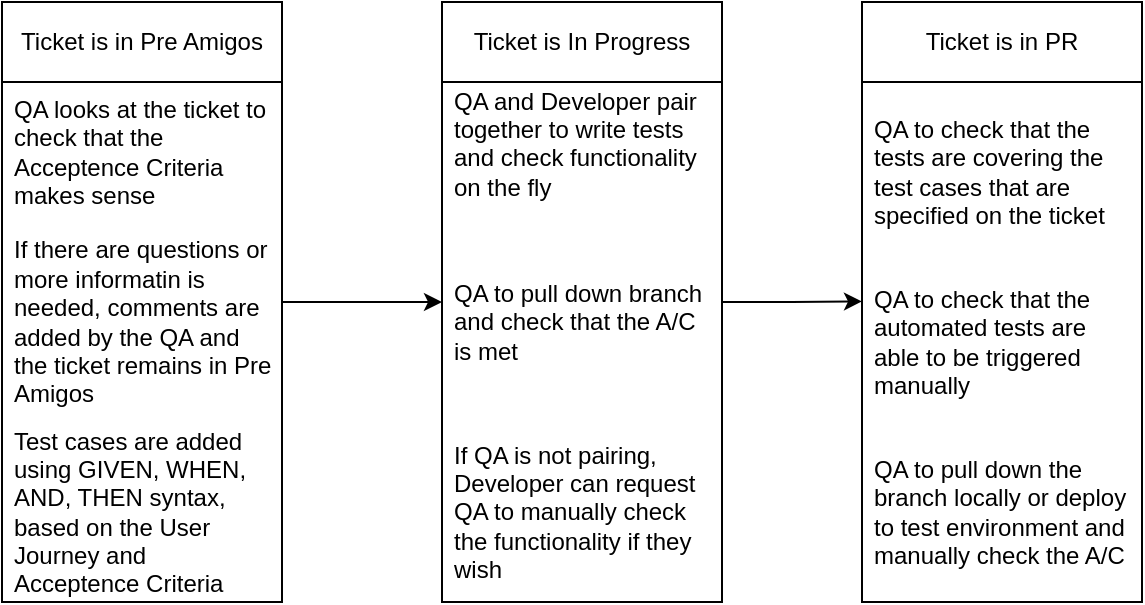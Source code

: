<mxfile version="22.0.8" type="github">
  <diagram name="Page-1" id="V2kCWrqlUJaJBq76G56C">
    <mxGraphModel dx="249" dy="137" grid="1" gridSize="10" guides="1" tooltips="1" connect="1" arrows="1" fold="1" page="1" pageScale="1" pageWidth="2336" pageHeight="1654" math="0" shadow="0">
      <root>
        <mxCell id="0" />
        <mxCell id="1" parent="0" />
        <mxCell id="V5irKSljSjy_MFjIoWEI-18" value="" style="edgeStyle=orthogonalEdgeStyle;rounded=0;orthogonalLoop=1;jettySize=auto;html=1;" edge="1" parent="1" source="V5irKSljSjy_MFjIoWEI-4" target="V5irKSljSjy_MFjIoWEI-14">
          <mxGeometry relative="1" as="geometry" />
        </mxCell>
        <mxCell id="V5irKSljSjy_MFjIoWEI-4" value="Ticket is in Pre Amigos" style="swimlane;fontStyle=0;childLayout=stackLayout;horizontal=1;startSize=40;horizontalStack=0;resizeParent=1;resizeParentMax=0;resizeLast=0;collapsible=1;marginBottom=0;whiteSpace=wrap;html=1;" vertex="1" parent="1">
          <mxGeometry x="70" y="200" width="140" height="300" as="geometry" />
        </mxCell>
        <mxCell id="V5irKSljSjy_MFjIoWEI-5" value="QA looks at the ticket to check that the Acceptence Criteria makes sense" style="text;strokeColor=none;fillColor=none;align=left;verticalAlign=middle;spacingLeft=4;spacingRight=4;overflow=hidden;points=[[0,0.5],[1,0.5]];portConstraint=eastwest;rotatable=0;whiteSpace=wrap;html=1;" vertex="1" parent="V5irKSljSjy_MFjIoWEI-4">
          <mxGeometry y="40" width="140" height="70" as="geometry" />
        </mxCell>
        <mxCell id="V5irKSljSjy_MFjIoWEI-6" value="If there are questions or more informatin is needed, comments are added by the QA and the ticket remains in Pre Amigos" style="text;strokeColor=none;fillColor=none;align=left;verticalAlign=middle;spacingLeft=4;spacingRight=4;overflow=hidden;points=[[0,0.5],[1,0.5]];portConstraint=eastwest;rotatable=0;whiteSpace=wrap;html=1;" vertex="1" parent="V5irKSljSjy_MFjIoWEI-4">
          <mxGeometry y="110" width="140" height="100" as="geometry" />
        </mxCell>
        <mxCell id="V5irKSljSjy_MFjIoWEI-7" value="Test cases are added using GIVEN, WHEN, AND, THEN syntax, based on the User Journey and Acceptence Criteria" style="text;strokeColor=none;fillColor=none;align=left;verticalAlign=middle;spacingLeft=4;spacingRight=4;overflow=hidden;points=[[0,0.5],[1,0.5]];portConstraint=eastwest;rotatable=0;whiteSpace=wrap;html=1;" vertex="1" parent="V5irKSljSjy_MFjIoWEI-4">
          <mxGeometry y="210" width="140" height="90" as="geometry" />
        </mxCell>
        <mxCell id="V5irKSljSjy_MFjIoWEI-10" value="Ticket is in PR" style="swimlane;fontStyle=0;childLayout=stackLayout;horizontal=1;startSize=40;horizontalStack=0;resizeParent=1;resizeParentMax=0;resizeLast=0;collapsible=1;marginBottom=0;whiteSpace=wrap;html=1;" vertex="1" parent="1">
          <mxGeometry x="500" y="200" width="140" height="300" as="geometry" />
        </mxCell>
        <mxCell id="V5irKSljSjy_MFjIoWEI-11" value="QA to check that the tests are covering the test cases that are specified on the ticket" style="text;strokeColor=none;fillColor=none;align=left;verticalAlign=middle;spacingLeft=4;spacingRight=4;overflow=hidden;points=[[0,0.5],[1,0.5]];portConstraint=eastwest;rotatable=0;whiteSpace=wrap;html=1;" vertex="1" parent="V5irKSljSjy_MFjIoWEI-10">
          <mxGeometry y="40" width="140" height="90" as="geometry" />
        </mxCell>
        <mxCell id="V5irKSljSjy_MFjIoWEI-12" value="QA to check that the automated tests are able to be triggered manually" style="text;strokeColor=none;fillColor=none;align=left;verticalAlign=middle;spacingLeft=4;spacingRight=4;overflow=hidden;points=[[0,0.5],[1,0.5]];portConstraint=eastwest;rotatable=0;whiteSpace=wrap;html=1;" vertex="1" parent="V5irKSljSjy_MFjIoWEI-10">
          <mxGeometry y="130" width="140" height="80" as="geometry" />
        </mxCell>
        <mxCell id="V5irKSljSjy_MFjIoWEI-13" value="QA to pull down the branch locally or deploy to test environment and manually check the A/C" style="text;strokeColor=none;fillColor=none;align=left;verticalAlign=middle;spacingLeft=4;spacingRight=4;overflow=hidden;points=[[0,0.5],[1,0.5]];portConstraint=eastwest;rotatable=0;whiteSpace=wrap;html=1;" vertex="1" parent="V5irKSljSjy_MFjIoWEI-10">
          <mxGeometry y="210" width="140" height="90" as="geometry" />
        </mxCell>
        <mxCell id="V5irKSljSjy_MFjIoWEI-14" value="Ticket is In Progress" style="swimlane;fontStyle=0;childLayout=stackLayout;horizontal=1;startSize=40;horizontalStack=0;resizeParent=1;resizeParentMax=0;resizeLast=0;collapsible=1;marginBottom=0;whiteSpace=wrap;html=1;" vertex="1" parent="1">
          <mxGeometry x="290" y="200" width="140" height="300" as="geometry" />
        </mxCell>
        <mxCell id="V5irKSljSjy_MFjIoWEI-16" value="QA and Developer pair together to write tests and check functionality on the fly&lt;br&gt;&lt;br&gt;&lt;br&gt;&lt;br&gt;&lt;br&gt;" style="text;strokeColor=none;fillColor=none;align=left;verticalAlign=middle;spacingLeft=4;spacingRight=4;overflow=hidden;points=[[0,0.5],[1,0.5]];portConstraint=eastwest;rotatable=0;whiteSpace=wrap;html=1;" vertex="1" parent="V5irKSljSjy_MFjIoWEI-14">
          <mxGeometry y="40" width="140" height="70" as="geometry" />
        </mxCell>
        <mxCell id="V5irKSljSjy_MFjIoWEI-27" value="QA to pull down branch and check that the A/C is met" style="text;strokeColor=none;fillColor=none;align=left;verticalAlign=middle;spacingLeft=4;spacingRight=4;overflow=hidden;points=[[0,0.5],[1,0.5]];portConstraint=eastwest;rotatable=0;whiteSpace=wrap;html=1;" vertex="1" parent="V5irKSljSjy_MFjIoWEI-14">
          <mxGeometry y="110" width="140" height="100" as="geometry" />
        </mxCell>
        <mxCell id="V5irKSljSjy_MFjIoWEI-28" value="If QA is not pairing, Developer can request QA to manually check the functionality if they wish" style="text;strokeColor=none;fillColor=none;align=left;verticalAlign=middle;spacingLeft=4;spacingRight=4;overflow=hidden;points=[[0,0.5],[1,0.5]];portConstraint=eastwest;rotatable=0;whiteSpace=wrap;html=1;" vertex="1" parent="V5irKSljSjy_MFjIoWEI-14">
          <mxGeometry y="210" width="140" height="90" as="geometry" />
        </mxCell>
        <mxCell id="V5irKSljSjy_MFjIoWEI-33" value="" style="edgeStyle=orthogonalEdgeStyle;rounded=0;orthogonalLoop=1;jettySize=auto;html=1;entryX=0.013;entryY=0.43;entryDx=0;entryDy=0;entryPerimeter=0;exitX=0.997;exitY=0.4;exitDx=0;exitDy=0;exitPerimeter=0;" edge="1" parent="1" source="V5irKSljSjy_MFjIoWEI-27">
          <mxGeometry relative="1" as="geometry">
            <mxPoint x="440" y="349.76" as="sourcePoint" />
            <mxPoint x="500.0" y="349.71" as="targetPoint" />
          </mxGeometry>
        </mxCell>
      </root>
    </mxGraphModel>
  </diagram>
</mxfile>
